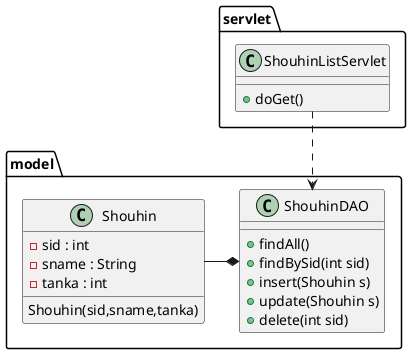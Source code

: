 @startuml
package model{
	class Shouhin{
		-sid : int
		-sname : String
		-tanka : int
		Shouhin(sid,sname,tanka)
	}
	class ShouhinDAO{
		+findAll()
		+findBySid(int sid)
		+insert(Shouhin s)
		+update(Shouhin s)
		+delete(int sid)
	}
}
package servlet{
	class ShouhinListServlet{
		+doGet()
	}
}

Shouhin -* ShouhinDAO
ShouhinListServlet ..> ShouhinDAO
@enduml